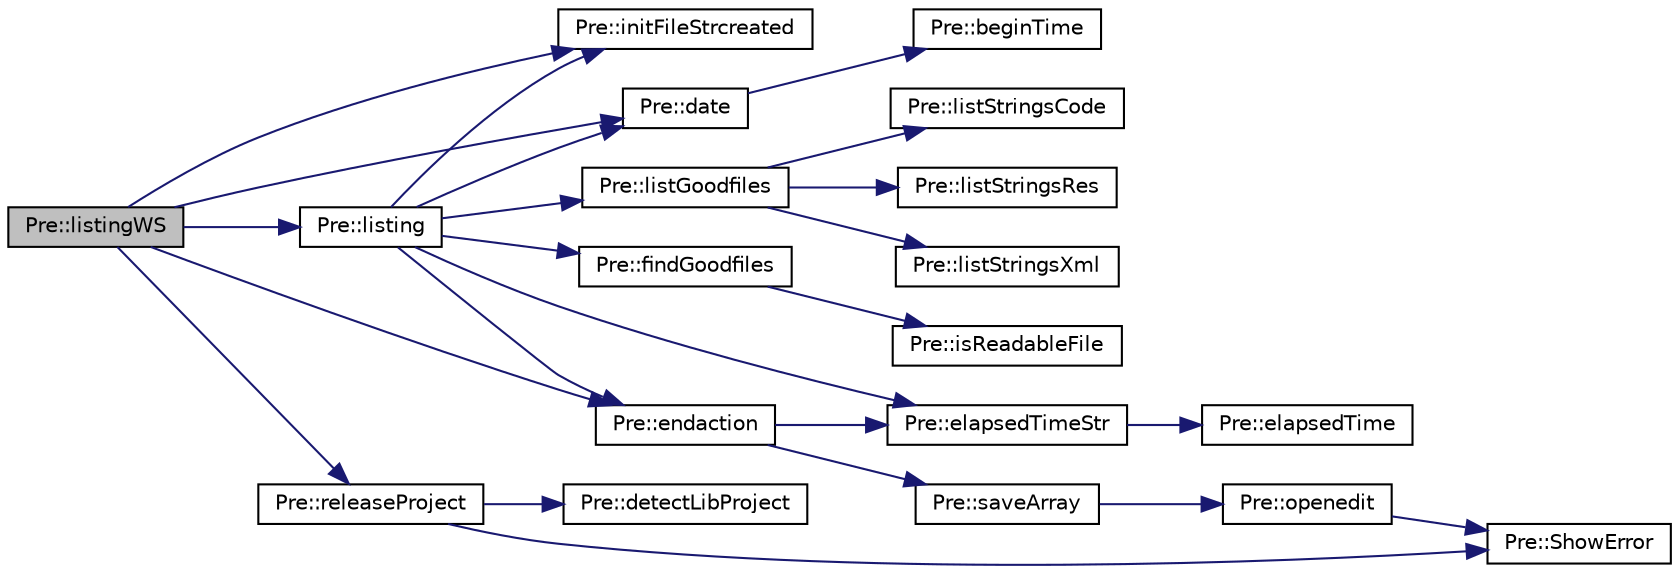 digraph "Pre::listingWS"
{
  edge [fontname="Helvetica",fontsize="10",labelfontname="Helvetica",labelfontsize="10"];
  node [fontname="Helvetica",fontsize="10",shape=record];
  rankdir="LR";
  Node730 [label="Pre::listingWS",height=0.2,width=0.4,color="black", fillcolor="grey75", style="filled", fontcolor="black"];
  Node730 -> Node731 [color="midnightblue",fontsize="10",style="solid",fontname="Helvetica"];
  Node731 [label="Pre::initFileStrcreated",height=0.2,width=0.4,color="black", fillcolor="white", style="filled",URL="$class_pre.html#aa2b44ed6f152aecda674ade4ca12666f",tooltip="Initialization of a table for temporary file. "];
  Node730 -> Node732 [color="midnightblue",fontsize="10",style="solid",fontname="Helvetica"];
  Node732 [label="Pre::date",height=0.2,width=0.4,color="black", fillcolor="white", style="filled",URL="$class_pre.html#ac79cc09d7d7cf858c712c8c8c9e2cbbb",tooltip="Give a date. "];
  Node732 -> Node733 [color="midnightblue",fontsize="10",style="solid",fontname="Helvetica"];
  Node733 [label="Pre::beginTime",height=0.2,width=0.4,color="black", fillcolor="white", style="filled",URL="$class_pre.html#a2d948e57ad61a7fe18e25d70d5c3929e",tooltip="Startup time. "];
  Node730 -> Node734 [color="midnightblue",fontsize="10",style="solid",fontname="Helvetica"];
  Node734 [label="Pre::listing",height=0.2,width=0.4,color="black", fillcolor="white", style="filled",URL="$class_pre.html#a58700da6472228a04e8b26033a63d438",tooltip="Search and memorize strings to be extracted. "];
  Node734 -> Node731 [color="midnightblue",fontsize="10",style="solid",fontname="Helvetica"];
  Node734 -> Node732 [color="midnightblue",fontsize="10",style="solid",fontname="Helvetica"];
  Node734 -> Node735 [color="midnightblue",fontsize="10",style="solid",fontname="Helvetica"];
  Node735 [label="Pre::findGoodfiles",height=0.2,width=0.4,color="black", fillcolor="white", style="filled",URL="$class_pre.html#a9077ad6294b11841149aab0d117bbed1",tooltip="Search the elegible files for extracting. "];
  Node735 -> Node736 [color="midnightblue",fontsize="10",style="solid",fontname="Helvetica"];
  Node736 [label="Pre::isReadableFile",height=0.2,width=0.4,color="black", fillcolor="white", style="filled",URL="$class_pre.html#a29bfd75a1870d5ee29079fed3aa19c0f",tooltip="Tests readability for chain collection. "];
  Node734 -> Node737 [color="midnightblue",fontsize="10",style="solid",fontname="Helvetica"];
  Node737 [label="Pre::elapsedTimeStr",height=0.2,width=0.4,color="black", fillcolor="white", style="filled",URL="$class_pre.html#af92a5e9fae6a6f83f66d4fdeade659b0",tooltip="Give a string duration. "];
  Node737 -> Node738 [color="midnightblue",fontsize="10",style="solid",fontname="Helvetica"];
  Node738 [label="Pre::elapsedTime",height=0.2,width=0.4,color="black", fillcolor="white", style="filled",URL="$class_pre.html#a791e3c73b0010092c43d718bfcf7e18d",tooltip="Give a duration. "];
  Node734 -> Node739 [color="midnightblue",fontsize="10",style="solid",fontname="Helvetica"];
  Node739 [label="Pre::listGoodfiles",height=0.2,width=0.4,color="black", fillcolor="white", style="filled",URL="$class_pre.html#a17cd9de411485392eb54054e59cb98a6",tooltip="List translatables strings from elegible files. "];
  Node739 -> Node740 [color="midnightblue",fontsize="10",style="solid",fontname="Helvetica"];
  Node740 [label="Pre::listStringsCode",height=0.2,width=0.4,color="black", fillcolor="white", style="filled",URL="$class_pre.html#a8749bb215cdcec374ce5ba54f6eb1d96",tooltip="Display the strings to be extracted of code file. "];
  Node739 -> Node741 [color="midnightblue",fontsize="10",style="solid",fontname="Helvetica"];
  Node741 [label="Pre::listStringsRes",height=0.2,width=0.4,color="black", fillcolor="white", style="filled",URL="$class_pre.html#af0380a09af5d19735a1220821492e5fe",tooltip="Display the strings to be extracted of resource file. "];
  Node739 -> Node742 [color="midnightblue",fontsize="10",style="solid",fontname="Helvetica"];
  Node742 [label="Pre::listStringsXml",height=0.2,width=0.4,color="black", fillcolor="white", style="filled",URL="$class_pre.html#a48a5451b9da56e0529fda051e09c35d4",tooltip="Display the strings to be extracted of xml file. "];
  Node734 -> Node743 [color="midnightblue",fontsize="10",style="solid",fontname="Helvetica"];
  Node743 [label="Pre::endaction",height=0.2,width=0.4,color="black", fillcolor="white", style="filled",URL="$class_pre.html#a20b3015ebd4f0ca5e4fcd2fdc6022e20",tooltip="Display messages of ending listing or extracting. "];
  Node743 -> Node744 [color="midnightblue",fontsize="10",style="solid",fontname="Helvetica"];
  Node744 [label="Pre::saveArray",height=0.2,width=0.4,color="black", fillcolor="white", style="filled",URL="$class_pre.html#aa49a3d0de7b6c7ac7951ce8dd505ecb6",tooltip="Save an array to disk and open the file in &#39;Editor&#39;. "];
  Node744 -> Node745 [color="midnightblue",fontsize="10",style="solid",fontname="Helvetica"];
  Node745 [label="Pre::openedit",height=0.2,width=0.4,color="black", fillcolor="white", style="filled",URL="$class_pre.html#a0c41270b1d60e164c94c286213bdfd18",tooltip="Display a file to editor. "];
  Node745 -> Node746 [color="midnightblue",fontsize="10",style="solid",fontname="Helvetica"];
  Node746 [label="Pre::ShowError",height=0.2,width=0.4,color="black", fillcolor="white", style="filled",URL="$class_pre.html#ad6c83ed54f3f22abcc25ee1de4581a04",tooltip="Call to &#39;cbMessageBox(_mes, \"\", wxICON_ERROR)&#39;. "];
  Node743 -> Node737 [color="midnightblue",fontsize="10",style="solid",fontname="Helvetica"];
  Node730 -> Node747 [color="midnightblue",fontsize="10",style="solid",fontname="Helvetica"];
  Node747 [label="Pre::releaseProject",height=0.2,width=0.4,color="black", fillcolor="white", style="filled",URL="$class_pre.html#a1bfa14311a5693b175f8985e49fc976d",tooltip="Release all variables. "];
  Node747 -> Node748 [color="midnightblue",fontsize="10",style="solid",fontname="Helvetica"];
  Node748 [label="Pre::detectLibProject",height=0.2,width=0.4,color="black", fillcolor="white", style="filled",URL="$class_pre.html#aaf295c590dcdc8b93ef190c23150a134",tooltip="Detects the current libraries for project. "];
  Node747 -> Node746 [color="midnightblue",fontsize="10",style="solid",fontname="Helvetica"];
  Node730 -> Node743 [color="midnightblue",fontsize="10",style="solid",fontname="Helvetica"];
}
